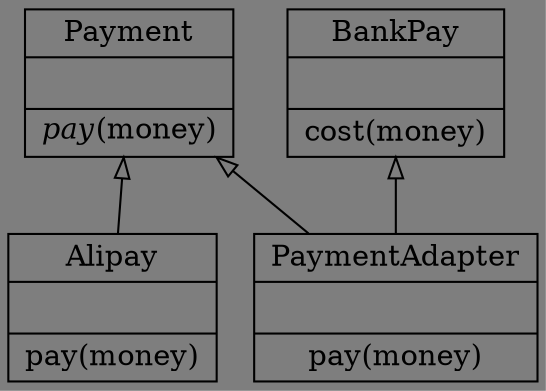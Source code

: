 digraph "classes_1._适配器模式_2.py" {
rankdir=BT
bgcolor="#7e7e7e"
charset="utf-8"
"1._适配器模式_2.Alipay" [color="black", fontcolor="black", label=<{Alipay|<br ALIGN="LEFT"/>|pay(money)<br ALIGN="LEFT"/>}>, shape="record", style="solid"];
"1._适配器模式_2.BankPay" [color="black", fontcolor="black", label=<{BankPay|<br ALIGN="LEFT"/>|cost(money)<br ALIGN="LEFT"/>}>, shape="record", style="solid"];
"1._适配器模式_2.Payment" [color="black", fontcolor="black", label=<{Payment|<br ALIGN="LEFT"/>|<I>pay</I>(money)<br ALIGN="LEFT"/>}>, shape="record", style="solid"];
"1._适配器模式_2.PaymentAdapter" [color="black", fontcolor="black", label=<{PaymentAdapter|<br ALIGN="LEFT"/>|pay(money)<br ALIGN="LEFT"/>}>, shape="record", style="solid"];
"1._适配器模式_2.Alipay" -> "1._适配器模式_2.Payment" [arrowhead="empty", arrowtail="none"];
"1._适配器模式_2.PaymentAdapter" -> "1._适配器模式_2.BankPay" [arrowhead="empty", arrowtail="none"];
"1._适配器模式_2.PaymentAdapter" -> "1._适配器模式_2.Payment" [arrowhead="empty", arrowtail="none"];
}
